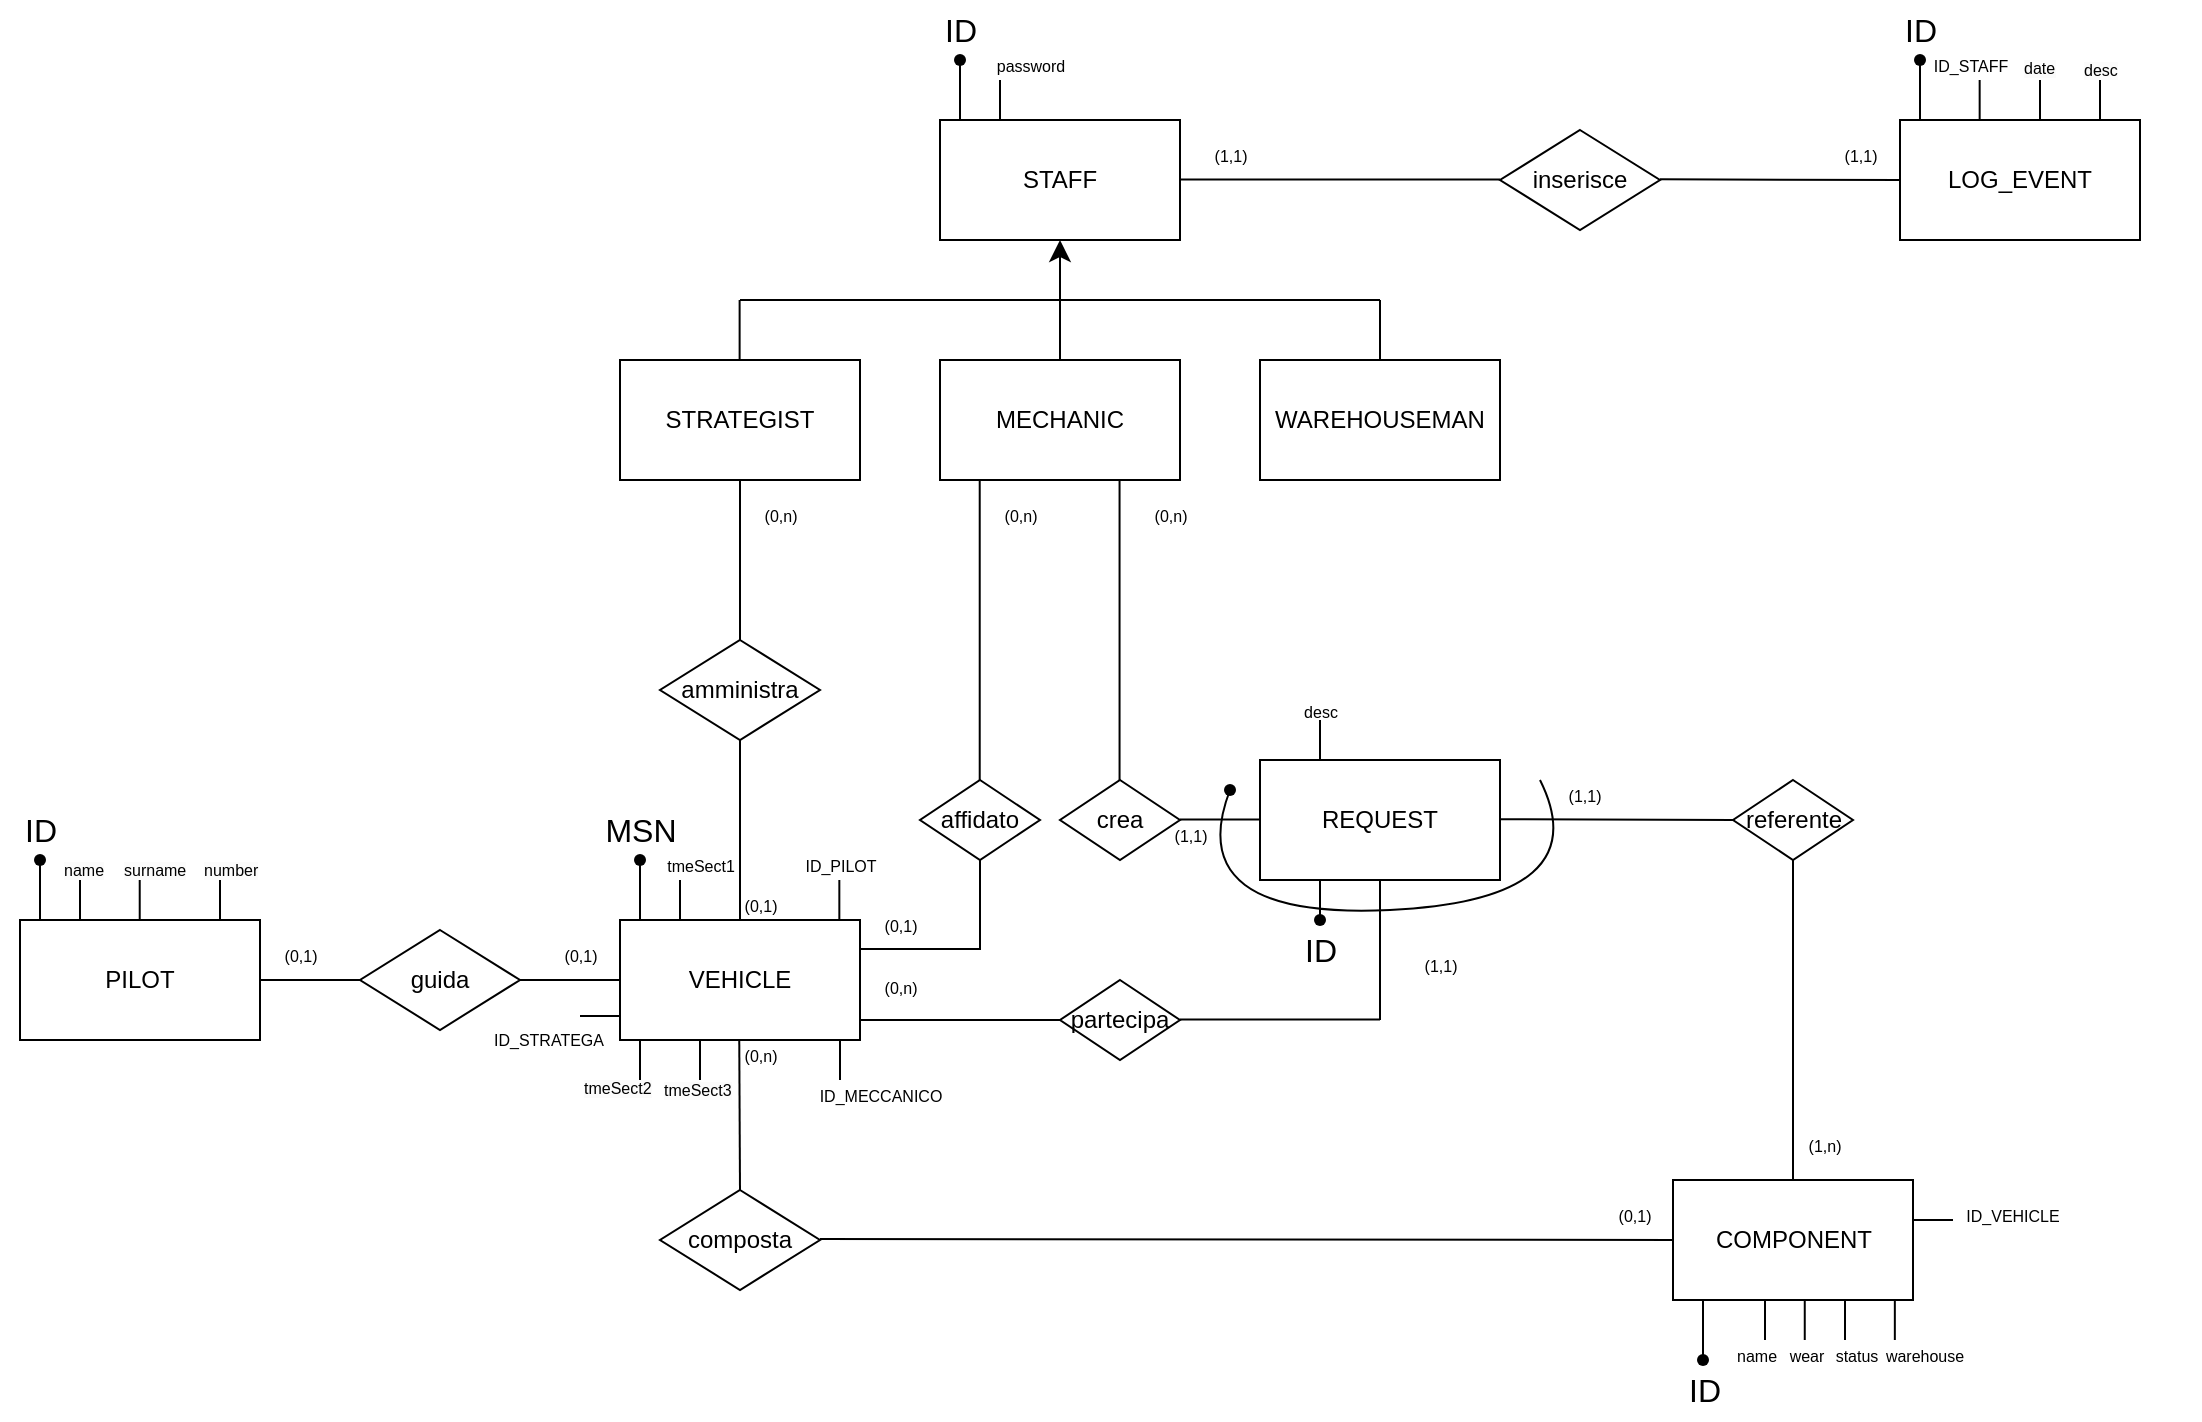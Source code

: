 <mxfile version="26.0.15">
  <diagram name="Pagina-1" id="gBTD6RIqIMAabYyzSSKR">
    <mxGraphModel dx="1975" dy="743" grid="1" gridSize="10" guides="1" tooltips="1" connect="1" arrows="1" fold="1" page="1" pageScale="1" pageWidth="1169" pageHeight="827" math="0" shadow="0">
      <root>
        <mxCell id="0" />
        <mxCell id="1" parent="0" />
        <mxCell id="K6wAr97M9JQ3EuEWJXyr-1" value="STAFF" style="rounded=0;whiteSpace=wrap;html=1;" parent="1" vertex="1">
          <mxGeometry x="500" y="120" width="120" height="60" as="geometry" />
        </mxCell>
        <mxCell id="K6wAr97M9JQ3EuEWJXyr-2" value="STRATEGIST" style="rounded=0;whiteSpace=wrap;html=1;" parent="1" vertex="1">
          <mxGeometry x="340" y="240" width="120" height="60" as="geometry" />
        </mxCell>
        <mxCell id="K6wAr97M9JQ3EuEWJXyr-21" style="edgeStyle=none;curved=1;rounded=0;orthogonalLoop=1;jettySize=auto;html=1;exitX=0.5;exitY=0;exitDx=0;exitDy=0;entryX=0.5;entryY=1;entryDx=0;entryDy=0;fontSize=12;startSize=8;endSize=8;" parent="1" source="K6wAr97M9JQ3EuEWJXyr-3" target="K6wAr97M9JQ3EuEWJXyr-1" edge="1">
          <mxGeometry relative="1" as="geometry" />
        </mxCell>
        <mxCell id="K6wAr97M9JQ3EuEWJXyr-3" value="MECHANIC" style="rounded=0;whiteSpace=wrap;html=1;" parent="1" vertex="1">
          <mxGeometry x="500" y="240" width="120" height="60" as="geometry" />
        </mxCell>
        <mxCell id="K6wAr97M9JQ3EuEWJXyr-4" value="WAREHOUSEMAN" style="rounded=0;whiteSpace=wrap;html=1;" parent="1" vertex="1">
          <mxGeometry x="660" y="240" width="120" height="60" as="geometry" />
        </mxCell>
        <mxCell id="K6wAr97M9JQ3EuEWJXyr-5" value="VEHICLE" style="rounded=0;whiteSpace=wrap;html=1;" parent="1" vertex="1">
          <mxGeometry x="340" y="520" width="120" height="60" as="geometry" />
        </mxCell>
        <mxCell id="K6wAr97M9JQ3EuEWJXyr-6" value="PILOT" style="rounded=0;whiteSpace=wrap;html=1;" parent="1" vertex="1">
          <mxGeometry x="40" y="520" width="120" height="60" as="geometry" />
        </mxCell>
        <mxCell id="K6wAr97M9JQ3EuEWJXyr-7" value="REQUEST" style="rounded=0;whiteSpace=wrap;html=1;" parent="1" vertex="1">
          <mxGeometry x="660" y="440" width="120" height="60" as="geometry" />
        </mxCell>
        <mxCell id="K6wAr97M9JQ3EuEWJXyr-8" value="COMPONENT" style="rounded=0;whiteSpace=wrap;html=1;" parent="1" vertex="1">
          <mxGeometry x="866.5" y="650" width="120" height="60" as="geometry" />
        </mxCell>
        <mxCell id="K6wAr97M9JQ3EuEWJXyr-9" value="LOG_EVENT" style="rounded=0;whiteSpace=wrap;html=1;" parent="1" vertex="1">
          <mxGeometry x="980" y="120" width="120" height="60" as="geometry" />
        </mxCell>
        <mxCell id="K6wAr97M9JQ3EuEWJXyr-12" value="inserisce" style="rhombus;whiteSpace=wrap;html=1;" parent="1" vertex="1">
          <mxGeometry x="780" y="125" width="80" height="50" as="geometry" />
        </mxCell>
        <mxCell id="K6wAr97M9JQ3EuEWJXyr-15" value="affidato" style="rhombus;whiteSpace=wrap;html=1;" parent="1" vertex="1">
          <mxGeometry x="490" y="450" width="60" height="40" as="geometry" />
        </mxCell>
        <mxCell id="K6wAr97M9JQ3EuEWJXyr-16" value="amministra" style="rhombus;whiteSpace=wrap;html=1;" parent="1" vertex="1">
          <mxGeometry x="360" y="380" width="80" height="50" as="geometry" />
        </mxCell>
        <mxCell id="K6wAr97M9JQ3EuEWJXyr-17" value="guida" style="rhombus;whiteSpace=wrap;html=1;" parent="1" vertex="1">
          <mxGeometry x="210" y="525" width="80" height="50" as="geometry" />
        </mxCell>
        <mxCell id="K6wAr97M9JQ3EuEWJXyr-18" value="composta" style="rhombus;whiteSpace=wrap;html=1;" parent="1" vertex="1">
          <mxGeometry x="360" y="655" width="80" height="50" as="geometry" />
        </mxCell>
        <mxCell id="K6wAr97M9JQ3EuEWJXyr-24" value="" style="endArrow=none;html=1;rounded=0;fontSize=12;startSize=8;endSize=8;curved=1;" parent="1" edge="1">
          <mxGeometry width="50" height="50" relative="1" as="geometry">
            <mxPoint x="560" y="210" as="sourcePoint" />
            <mxPoint x="720" y="210" as="targetPoint" />
          </mxGeometry>
        </mxCell>
        <mxCell id="K6wAr97M9JQ3EuEWJXyr-25" value="" style="endArrow=none;html=1;rounded=0;fontSize=12;startSize=8;endSize=8;curved=1;entryX=0.5;entryY=0;entryDx=0;entryDy=0;" parent="1" target="K6wAr97M9JQ3EuEWJXyr-4" edge="1">
          <mxGeometry width="50" height="50" relative="1" as="geometry">
            <mxPoint x="720" y="210" as="sourcePoint" />
            <mxPoint x="730" y="220" as="targetPoint" />
          </mxGeometry>
        </mxCell>
        <mxCell id="K6wAr97M9JQ3EuEWJXyr-26" value="" style="endArrow=none;html=1;rounded=0;fontSize=12;startSize=8;endSize=8;curved=1;" parent="1" edge="1">
          <mxGeometry width="50" height="50" relative="1" as="geometry">
            <mxPoint x="400" y="210" as="sourcePoint" />
            <mxPoint x="564" y="210" as="targetPoint" />
          </mxGeometry>
        </mxCell>
        <mxCell id="K6wAr97M9JQ3EuEWJXyr-27" value="" style="endArrow=none;html=1;rounded=0;fontSize=12;startSize=8;endSize=8;curved=1;entryX=0.5;entryY=0;entryDx=0;entryDy=0;" parent="1" edge="1">
          <mxGeometry width="50" height="50" relative="1" as="geometry">
            <mxPoint x="399.81" y="210" as="sourcePoint" />
            <mxPoint x="399.81" y="240" as="targetPoint" />
          </mxGeometry>
        </mxCell>
        <mxCell id="K6wAr97M9JQ3EuEWJXyr-28" value="" style="endArrow=none;html=1;rounded=0;fontSize=12;startSize=8;endSize=8;curved=1;exitX=0.5;exitY=1;exitDx=0;exitDy=0;entryX=0.5;entryY=0;entryDx=0;entryDy=0;" parent="1" source="K6wAr97M9JQ3EuEWJXyr-2" target="K6wAr97M9JQ3EuEWJXyr-16" edge="1">
          <mxGeometry width="50" height="50" relative="1" as="geometry">
            <mxPoint x="420" y="340" as="sourcePoint" />
            <mxPoint x="584" y="340" as="targetPoint" />
          </mxGeometry>
        </mxCell>
        <mxCell id="K6wAr97M9JQ3EuEWJXyr-29" value="" style="endArrow=none;html=1;rounded=0;fontSize=12;startSize=8;endSize=8;curved=1;exitX=0.5;exitY=1;exitDx=0;exitDy=0;entryX=0.5;entryY=0;entryDx=0;entryDy=0;" parent="1" source="K6wAr97M9JQ3EuEWJXyr-16" target="K6wAr97M9JQ3EuEWJXyr-5" edge="1">
          <mxGeometry width="50" height="50" relative="1" as="geometry">
            <mxPoint x="420" y="230" as="sourcePoint" />
            <mxPoint x="584" y="230" as="targetPoint" />
          </mxGeometry>
        </mxCell>
        <mxCell id="K6wAr97M9JQ3EuEWJXyr-36" value="" style="endArrow=none;html=1;rounded=0;fontSize=12;startSize=8;endSize=8;curved=1;" parent="1" edge="1">
          <mxGeometry width="50" height="50" relative="1" as="geometry">
            <mxPoint x="520" y="490" as="sourcePoint" />
            <mxPoint x="520" y="535" as="targetPoint" />
          </mxGeometry>
        </mxCell>
        <mxCell id="K6wAr97M9JQ3EuEWJXyr-37" value="" style="endArrow=none;html=1;rounded=0;fontSize=12;startSize=8;endSize=8;curved=1;" parent="1" edge="1">
          <mxGeometry width="50" height="50" relative="1" as="geometry">
            <mxPoint x="520" y="534.52" as="sourcePoint" />
            <mxPoint x="460" y="534.52" as="targetPoint" />
          </mxGeometry>
        </mxCell>
        <mxCell id="K6wAr97M9JQ3EuEWJXyr-38" value="" style="endArrow=none;html=1;rounded=0;fontSize=12;startSize=8;endSize=8;curved=1;exitX=0;exitY=1;exitDx=0;exitDy=0;" parent="1" edge="1">
          <mxGeometry width="50" height="50" relative="1" as="geometry">
            <mxPoint x="519.86" y="300" as="sourcePoint" />
            <mxPoint x="519.86" y="450" as="targetPoint" />
          </mxGeometry>
        </mxCell>
        <mxCell id="K6wAr97M9JQ3EuEWJXyr-39" value="" style="endArrow=none;html=1;rounded=0;fontSize=12;startSize=8;endSize=8;curved=1;exitX=0;exitY=1;exitDx=0;exitDy=0;" parent="1" edge="1">
          <mxGeometry width="50" height="50" relative="1" as="geometry">
            <mxPoint x="589.78" y="300" as="sourcePoint" />
            <mxPoint x="589.78" y="450" as="targetPoint" />
          </mxGeometry>
        </mxCell>
        <mxCell id="K6wAr97M9JQ3EuEWJXyr-40" value="" style="endArrow=none;html=1;rounded=0;fontSize=12;startSize=8;endSize=8;curved=1;" parent="1" edge="1">
          <mxGeometry width="50" height="50" relative="1" as="geometry">
            <mxPoint x="660" y="469.78" as="sourcePoint" />
            <mxPoint x="620" y="469.78" as="targetPoint" />
          </mxGeometry>
        </mxCell>
        <mxCell id="K6wAr97M9JQ3EuEWJXyr-41" value="" style="endArrow=none;html=1;rounded=0;fontSize=12;startSize=8;endSize=8;curved=1;entryX=1;entryY=0.5;entryDx=0;entryDy=0;exitX=0;exitY=0.5;exitDx=0;exitDy=0;" parent="1" edge="1" source="K6wAr97M9JQ3EuEWJXyr-8">
          <mxGeometry width="50" height="50" relative="1" as="geometry">
            <mxPoint x="920" y="679.5" as="sourcePoint" />
            <mxPoint x="440" y="679.5" as="targetPoint" />
          </mxGeometry>
        </mxCell>
        <mxCell id="K6wAr97M9JQ3EuEWJXyr-42" value="" style="endArrow=none;html=1;rounded=0;fontSize=12;startSize=8;endSize=8;curved=1;exitX=0.5;exitY=1;exitDx=0;exitDy=0;entryX=0.5;entryY=0;entryDx=0;entryDy=0;" parent="1" target="K6wAr97M9JQ3EuEWJXyr-18" edge="1">
          <mxGeometry width="50" height="50" relative="1" as="geometry">
            <mxPoint x="399.63" y="580" as="sourcePoint" />
            <mxPoint x="400" y="630" as="targetPoint" />
          </mxGeometry>
        </mxCell>
        <mxCell id="K6wAr97M9JQ3EuEWJXyr-48" value="" style="endArrow=none;html=1;rounded=0;fontSize=12;startSize=8;endSize=8;curved=1;" parent="1" edge="1">
          <mxGeometry width="50" height="50" relative="1" as="geometry">
            <mxPoint x="620" y="149.76" as="sourcePoint" />
            <mxPoint x="780" y="149.76" as="targetPoint" />
          </mxGeometry>
        </mxCell>
        <mxCell id="K6wAr97M9JQ3EuEWJXyr-49" value="" style="endArrow=none;html=1;rounded=0;fontSize=12;startSize=8;endSize=8;curved=1;" parent="1" edge="1">
          <mxGeometry width="50" height="50" relative="1" as="geometry">
            <mxPoint x="860" y="149.66" as="sourcePoint" />
            <mxPoint x="980" y="150" as="targetPoint" />
          </mxGeometry>
        </mxCell>
        <mxCell id="K6wAr97M9JQ3EuEWJXyr-50" value="" style="endArrow=none;html=1;rounded=0;fontSize=12;startSize=8;endSize=8;curved=1;exitX=0;exitY=0.5;exitDx=0;exitDy=0;entryX=1;entryY=0.5;entryDx=0;entryDy=0;" parent="1" source="K6wAr97M9JQ3EuEWJXyr-17" target="K6wAr97M9JQ3EuEWJXyr-6" edge="1">
          <mxGeometry width="50" height="50" relative="1" as="geometry">
            <mxPoint x="210" y="574.65" as="sourcePoint" />
            <mxPoint x="150" y="574.65" as="targetPoint" />
          </mxGeometry>
        </mxCell>
        <mxCell id="K6wAr97M9JQ3EuEWJXyr-51" value="" style="endArrow=none;html=1;rounded=0;fontSize=12;startSize=8;endSize=8;curved=1;exitX=0;exitY=0.5;exitDx=0;exitDy=0;entryX=1;entryY=0.5;entryDx=0;entryDy=0;" parent="1" source="K6wAr97M9JQ3EuEWJXyr-5" target="K6wAr97M9JQ3EuEWJXyr-17" edge="1">
          <mxGeometry width="50" height="50" relative="1" as="geometry">
            <mxPoint x="340" y="570" as="sourcePoint" />
            <mxPoint x="290" y="570" as="targetPoint" />
          </mxGeometry>
        </mxCell>
        <mxCell id="K6wAr97M9JQ3EuEWJXyr-53" value="crea" style="rhombus;whiteSpace=wrap;html=1;" parent="1" vertex="1">
          <mxGeometry x="560" y="450" width="60" height="40" as="geometry" />
        </mxCell>
        <mxCell id="K6wAr97M9JQ3EuEWJXyr-54" value="&lt;font style=&quot;font-size: 8px;&quot;&gt;(1,1)&lt;/font&gt;" style="text;html=1;align=center;verticalAlign=middle;resizable=0;points=[];autosize=1;strokeColor=none;fillColor=none;fontSize=16;" parent="1" vertex="1">
          <mxGeometry x="625" y="120" width="40" height="30" as="geometry" />
        </mxCell>
        <mxCell id="K6wAr97M9JQ3EuEWJXyr-55" value="&lt;font style=&quot;font-size: 8px;&quot;&gt;(1,1)&lt;/font&gt;" style="text;html=1;align=center;verticalAlign=middle;resizable=0;points=[];autosize=1;strokeColor=none;fillColor=none;fontSize=16;" parent="1" vertex="1">
          <mxGeometry x="940" y="120" width="40" height="30" as="geometry" />
        </mxCell>
        <mxCell id="K6wAr97M9JQ3EuEWJXyr-57" value="&lt;font style=&quot;font-size: 8px;&quot;&gt;(0,n)&lt;/font&gt;" style="text;html=1;align=center;verticalAlign=middle;resizable=0;points=[];autosize=1;strokeColor=none;fillColor=none;fontSize=16;" parent="1" vertex="1">
          <mxGeometry x="400" y="300" width="40" height="30" as="geometry" />
        </mxCell>
        <mxCell id="K6wAr97M9JQ3EuEWJXyr-59" value="&lt;font style=&quot;font-size: 8px;&quot;&gt;(1,n)&lt;/font&gt;" style="text;html=1;align=center;verticalAlign=middle;resizable=0;points=[];autosize=1;strokeColor=none;fillColor=none;fontSize=16;" parent="1" vertex="1">
          <mxGeometry x="921.5" y="615" width="40" height="30" as="geometry" />
        </mxCell>
        <mxCell id="K6wAr97M9JQ3EuEWJXyr-60" value="&lt;font style=&quot;font-size: 8px;&quot;&gt;(0,n)&lt;/font&gt;" style="text;html=1;align=center;verticalAlign=middle;resizable=0;points=[];autosize=1;strokeColor=none;fillColor=none;fontSize=16;" parent="1" vertex="1">
          <mxGeometry x="520" y="300" width="40" height="30" as="geometry" />
        </mxCell>
        <mxCell id="K6wAr97M9JQ3EuEWJXyr-61" value="&lt;span style=&quot;font-size: 8px;&quot;&gt;(0,n)&lt;/span&gt;" style="text;html=1;align=center;verticalAlign=middle;resizable=0;points=[];autosize=1;strokeColor=none;fillColor=none;fontSize=16;" parent="1" vertex="1">
          <mxGeometry x="595" y="300" width="40" height="30" as="geometry" />
        </mxCell>
        <mxCell id="K6wAr97M9JQ3EuEWJXyr-62" value="&lt;font style=&quot;font-size: 8px;&quot;&gt;(0,n)&lt;/font&gt;" style="text;html=1;align=center;verticalAlign=middle;resizable=0;points=[];autosize=1;strokeColor=none;fillColor=none;fontSize=16;" parent="1" vertex="1">
          <mxGeometry x="390" y="570" width="40" height="30" as="geometry" />
        </mxCell>
        <mxCell id="K6wAr97M9JQ3EuEWJXyr-63" value="&lt;font style=&quot;font-size: 8px;&quot;&gt;(1,1)&lt;/font&gt;" style="text;html=1;align=center;verticalAlign=middle;resizable=0;points=[];autosize=1;strokeColor=none;fillColor=none;fontSize=16;" parent="1" vertex="1">
          <mxGeometry x="605" y="460" width="40" height="30" as="geometry" />
        </mxCell>
        <mxCell id="K6wAr97M9JQ3EuEWJXyr-66" value="&lt;font style=&quot;font-size: 8px;&quot;&gt;(0,1)&lt;/font&gt;" style="text;html=1;align=center;verticalAlign=middle;resizable=0;points=[];autosize=1;strokeColor=none;fillColor=none;fontSize=16;" parent="1" vertex="1">
          <mxGeometry x="160" y="520" width="40" height="30" as="geometry" />
        </mxCell>
        <mxCell id="K6wAr97M9JQ3EuEWJXyr-68" value="&lt;font style=&quot;font-size: 8px;&quot;&gt;(0,1)&lt;/font&gt;" style="text;html=1;align=center;verticalAlign=middle;resizable=0;points=[];autosize=1;strokeColor=none;fillColor=none;fontSize=16;" parent="1" vertex="1">
          <mxGeometry x="300" y="520" width="40" height="30" as="geometry" />
        </mxCell>
        <mxCell id="K6wAr97M9JQ3EuEWJXyr-69" value="&lt;font style=&quot;font-size: 8px;&quot;&gt;(0,1)&lt;/font&gt;" style="text;html=1;align=center;verticalAlign=middle;resizable=0;points=[];autosize=1;strokeColor=none;fillColor=none;fontSize=16;" parent="1" vertex="1">
          <mxGeometry x="460" y="505" width="40" height="30" as="geometry" />
        </mxCell>
        <mxCell id="K6wAr97M9JQ3EuEWJXyr-70" value="&lt;font style=&quot;font-size: 8px;&quot;&gt;(0,1)&lt;/font&gt;" style="text;html=1;align=center;verticalAlign=middle;resizable=0;points=[];autosize=1;strokeColor=none;fillColor=none;fontSize=16;" parent="1" vertex="1">
          <mxGeometry x="390" y="495" width="40" height="30" as="geometry" />
        </mxCell>
        <mxCell id="K6wAr97M9JQ3EuEWJXyr-71" value="&lt;font style=&quot;font-size: 8px;&quot;&gt;(0,1)&lt;/font&gt;" style="text;html=1;align=center;verticalAlign=middle;resizable=0;points=[];autosize=1;strokeColor=none;fillColor=none;fontSize=16;" parent="1" vertex="1">
          <mxGeometry x="826.5" y="650" width="40" height="30" as="geometry" />
        </mxCell>
        <mxCell id="K6wAr97M9JQ3EuEWJXyr-73" value="" style="endArrow=none;html=1;rounded=0;fontSize=12;startSize=8;endSize=8;curved=1;entryX=0.5;entryY=0;entryDx=0;entryDy=0;" parent="1" source="K6wAr97M9JQ3EuEWJXyr-72" edge="1">
          <mxGeometry width="50" height="50" relative="1" as="geometry">
            <mxPoint x="990" y="90" as="sourcePoint" />
            <mxPoint x="990" y="120" as="targetPoint" />
          </mxGeometry>
        </mxCell>
        <mxCell id="K6wAr97M9JQ3EuEWJXyr-74" value="" style="endArrow=none;html=1;rounded=0;fontSize=12;startSize=8;endSize=8;curved=1;entryDx=0;entryDy=0;" parent="1" target="K6wAr97M9JQ3EuEWJXyr-72" edge="1">
          <mxGeometry width="50" height="50" relative="1" as="geometry">
            <mxPoint x="990" y="90" as="sourcePoint" />
            <mxPoint x="990" y="120" as="targetPoint" />
          </mxGeometry>
        </mxCell>
        <mxCell id="K6wAr97M9JQ3EuEWJXyr-72" value="" style="shape=waypoint;sketch=0;fillStyle=solid;size=6;pointerEvents=1;points=[];fillColor=none;resizable=0;rotatable=0;perimeter=centerPerimeter;snapToPoint=1;" parent="1" vertex="1">
          <mxGeometry x="980" y="80" width="20" height="20" as="geometry" />
        </mxCell>
        <mxCell id="K6wAr97M9JQ3EuEWJXyr-75" value="" style="endArrow=none;html=1;rounded=0;fontSize=12;startSize=8;endSize=8;curved=1;entryX=0.5;entryY=0;entryDx=0;entryDy=0;" parent="1" source="K6wAr97M9JQ3EuEWJXyr-77" edge="1">
          <mxGeometry width="50" height="50" relative="1" as="geometry">
            <mxPoint x="510" y="90" as="sourcePoint" />
            <mxPoint x="510" y="120" as="targetPoint" />
          </mxGeometry>
        </mxCell>
        <mxCell id="K6wAr97M9JQ3EuEWJXyr-76" value="" style="endArrow=none;html=1;rounded=0;fontSize=12;startSize=8;endSize=8;curved=1;entryDx=0;entryDy=0;" parent="1" target="K6wAr97M9JQ3EuEWJXyr-77" edge="1">
          <mxGeometry width="50" height="50" relative="1" as="geometry">
            <mxPoint x="510" y="90" as="sourcePoint" />
            <mxPoint x="510" y="120" as="targetPoint" />
          </mxGeometry>
        </mxCell>
        <mxCell id="K6wAr97M9JQ3EuEWJXyr-77" value="" style="shape=waypoint;sketch=0;fillStyle=solid;size=6;pointerEvents=1;points=[];fillColor=none;resizable=0;rotatable=0;perimeter=centerPerimeter;snapToPoint=1;" parent="1" vertex="1">
          <mxGeometry x="500" y="80" width="20" height="20" as="geometry" />
        </mxCell>
        <mxCell id="K6wAr97M9JQ3EuEWJXyr-78" value="" style="endArrow=none;html=1;rounded=0;fontSize=12;startSize=8;endSize=8;curved=1;entryX=0.5;entryY=0;entryDx=0;entryDy=0;" parent="1" source="K6wAr97M9JQ3EuEWJXyr-80" edge="1">
          <mxGeometry width="50" height="50" relative="1" as="geometry">
            <mxPoint x="50" y="490" as="sourcePoint" />
            <mxPoint x="50" y="520" as="targetPoint" />
          </mxGeometry>
        </mxCell>
        <mxCell id="K6wAr97M9JQ3EuEWJXyr-79" value="" style="endArrow=none;html=1;rounded=0;fontSize=12;startSize=8;endSize=8;curved=1;entryDx=0;entryDy=0;" parent="1" target="K6wAr97M9JQ3EuEWJXyr-80" edge="1">
          <mxGeometry width="50" height="50" relative="1" as="geometry">
            <mxPoint x="50" y="490" as="sourcePoint" />
            <mxPoint x="50" y="520" as="targetPoint" />
          </mxGeometry>
        </mxCell>
        <mxCell id="K6wAr97M9JQ3EuEWJXyr-80" value="" style="shape=waypoint;sketch=0;fillStyle=solid;size=6;pointerEvents=1;points=[];fillColor=none;resizable=0;rotatable=0;perimeter=centerPerimeter;snapToPoint=1;" parent="1" vertex="1">
          <mxGeometry x="40" y="480" width="20" height="20" as="geometry" />
        </mxCell>
        <mxCell id="K6wAr97M9JQ3EuEWJXyr-81" value="" style="endArrow=none;html=1;rounded=0;fontSize=12;startSize=8;endSize=8;curved=1;entryX=0.5;entryY=0;entryDx=0;entryDy=0;" parent="1" source="K6wAr97M9JQ3EuEWJXyr-83" edge="1">
          <mxGeometry width="50" height="50" relative="1" as="geometry">
            <mxPoint x="350" y="490" as="sourcePoint" />
            <mxPoint x="350" y="520" as="targetPoint" />
          </mxGeometry>
        </mxCell>
        <mxCell id="K6wAr97M9JQ3EuEWJXyr-82" value="" style="endArrow=none;html=1;rounded=0;fontSize=12;startSize=8;endSize=8;curved=1;entryDx=0;entryDy=0;" parent="1" target="K6wAr97M9JQ3EuEWJXyr-83" edge="1">
          <mxGeometry width="50" height="50" relative="1" as="geometry">
            <mxPoint x="350" y="490" as="sourcePoint" />
            <mxPoint x="350" y="520" as="targetPoint" />
          </mxGeometry>
        </mxCell>
        <mxCell id="K6wAr97M9JQ3EuEWJXyr-83" value="" style="shape=waypoint;sketch=0;fillStyle=solid;size=6;pointerEvents=1;points=[];fillColor=none;resizable=0;rotatable=0;perimeter=centerPerimeter;snapToPoint=1;" parent="1" vertex="1">
          <mxGeometry x="340" y="480" width="20" height="20" as="geometry" />
        </mxCell>
        <mxCell id="K6wAr97M9JQ3EuEWJXyr-84" value="" style="endArrow=none;html=1;rounded=0;fontSize=12;startSize=8;endSize=8;curved=1;" parent="1" edge="1">
          <mxGeometry width="50" height="50" relative="1" as="geometry">
            <mxPoint x="690" y="500" as="sourcePoint" />
            <mxPoint x="690" y="520" as="targetPoint" />
          </mxGeometry>
        </mxCell>
        <mxCell id="K6wAr97M9JQ3EuEWJXyr-86" value="" style="shape=waypoint;sketch=0;fillStyle=solid;size=6;pointerEvents=1;points=[];fillColor=none;resizable=0;rotatable=0;perimeter=centerPerimeter;snapToPoint=1;" parent="1" vertex="1">
          <mxGeometry x="680" y="510" width="20" height="20" as="geometry" />
        </mxCell>
        <mxCell id="K6wAr97M9JQ3EuEWJXyr-87" value="" style="shape=waypoint;sketch=0;fillStyle=solid;size=6;pointerEvents=1;points=[];fillColor=none;resizable=0;rotatable=0;perimeter=centerPerimeter;snapToPoint=1;" parent="1" vertex="1">
          <mxGeometry x="871.5" y="730" width="20" height="20" as="geometry" />
        </mxCell>
        <mxCell id="K6wAr97M9JQ3EuEWJXyr-91" value="ID" style="text;html=1;align=center;verticalAlign=middle;resizable=0;points=[];autosize=1;strokeColor=none;fillColor=none;fontSize=16;" parent="1" vertex="1">
          <mxGeometry x="490" y="60" width="40" height="30" as="geometry" />
        </mxCell>
        <mxCell id="K6wAr97M9JQ3EuEWJXyr-92" value="ID" style="text;html=1;align=center;verticalAlign=middle;resizable=0;points=[];autosize=1;strokeColor=none;fillColor=none;fontSize=16;" parent="1" vertex="1">
          <mxGeometry x="970" y="60" width="40" height="30" as="geometry" />
        </mxCell>
        <mxCell id="K6wAr97M9JQ3EuEWJXyr-93" value="ID" style="text;html=1;align=center;verticalAlign=middle;resizable=0;points=[];autosize=1;strokeColor=none;fillColor=none;fontSize=16;" parent="1" vertex="1">
          <mxGeometry x="861.5" y="740" width="40" height="30" as="geometry" />
        </mxCell>
        <mxCell id="K6wAr97M9JQ3EuEWJXyr-94" value="MSN" style="text;html=1;align=center;verticalAlign=middle;resizable=0;points=[];autosize=1;strokeColor=none;fillColor=none;fontSize=16;" parent="1" vertex="1">
          <mxGeometry x="320" y="460" width="60" height="30" as="geometry" />
        </mxCell>
        <mxCell id="K6wAr97M9JQ3EuEWJXyr-95" value="ID" style="text;html=1;align=center;verticalAlign=middle;resizable=0;points=[];autosize=1;strokeColor=none;fillColor=none;fontSize=16;" parent="1" vertex="1">
          <mxGeometry x="30" y="460" width="40" height="30" as="geometry" />
        </mxCell>
        <mxCell id="K6wAr97M9JQ3EuEWJXyr-96" value="ID" style="text;html=1;align=center;verticalAlign=middle;resizable=0;points=[];autosize=1;strokeColor=none;fillColor=none;fontSize=16;" parent="1" vertex="1">
          <mxGeometry x="670" y="520" width="40" height="30" as="geometry" />
        </mxCell>
        <mxCell id="K6wAr97M9JQ3EuEWJXyr-99" value="" style="endArrow=none;html=1;rounded=0;fontSize=12;startSize=8;endSize=8;curved=1;exitX=0.25;exitY=0;exitDx=0;exitDy=0;" parent="1" source="K6wAr97M9JQ3EuEWJXyr-1" edge="1">
          <mxGeometry width="50" height="50" relative="1" as="geometry">
            <mxPoint x="560" y="100" as="sourcePoint" />
            <mxPoint x="530" y="100" as="targetPoint" />
          </mxGeometry>
        </mxCell>
        <mxCell id="K6wAr97M9JQ3EuEWJXyr-100" value="&lt;span style=&quot;font-size: 8px;&quot;&gt;password&lt;/span&gt;" style="text;html=1;align=center;verticalAlign=middle;resizable=0;points=[];autosize=1;strokeColor=none;fillColor=none;fontSize=16;" parent="1" vertex="1">
          <mxGeometry x="515" y="75" width="60" height="30" as="geometry" />
        </mxCell>
        <mxCell id="K6wAr97M9JQ3EuEWJXyr-101" value="" style="endArrow=none;html=1;rounded=0;fontSize=12;startSize=8;endSize=8;curved=1;exitX=0.25;exitY=0;exitDx=0;exitDy=0;" parent="1" edge="1">
          <mxGeometry width="50" height="50" relative="1" as="geometry">
            <mxPoint x="370" y="520" as="sourcePoint" />
            <mxPoint x="370" y="500" as="targetPoint" />
          </mxGeometry>
        </mxCell>
        <mxCell id="K6wAr97M9JQ3EuEWJXyr-102" value="&lt;span style=&quot;font-size: 8px;&quot;&gt;tmeSect1&lt;/span&gt;" style="text;html=1;align=center;verticalAlign=middle;resizable=0;points=[];autosize=1;strokeColor=none;fillColor=none;fontSize=16;" parent="1" vertex="1">
          <mxGeometry x="350" y="475" width="60" height="30" as="geometry" />
        </mxCell>
        <mxCell id="K6wAr97M9JQ3EuEWJXyr-103" value="" style="endArrow=none;html=1;rounded=0;fontSize=12;startSize=8;endSize=8;curved=1;exitX=0.25;exitY=0;exitDx=0;exitDy=0;" parent="1" edge="1">
          <mxGeometry width="50" height="50" relative="1" as="geometry">
            <mxPoint x="350" y="600" as="sourcePoint" />
            <mxPoint x="350" y="580" as="targetPoint" />
          </mxGeometry>
        </mxCell>
        <mxCell id="K6wAr97M9JQ3EuEWJXyr-104" value="" style="endArrow=none;html=1;rounded=0;fontSize=12;startSize=8;endSize=8;curved=1;exitX=0.25;exitY=0;exitDx=0;exitDy=0;" parent="1" edge="1">
          <mxGeometry width="50" height="50" relative="1" as="geometry">
            <mxPoint x="380" y="600" as="sourcePoint" />
            <mxPoint x="380" y="580" as="targetPoint" />
          </mxGeometry>
        </mxCell>
        <mxCell id="K6wAr97M9JQ3EuEWJXyr-105" value="" style="endArrow=none;html=1;rounded=0;fontSize=12;startSize=8;endSize=8;curved=1;exitX=0.25;exitY=0;exitDx=0;exitDy=0;" parent="1" edge="1">
          <mxGeometry width="50" height="50" relative="1" as="geometry">
            <mxPoint x="450" y="600" as="sourcePoint" />
            <mxPoint x="450" y="580" as="targetPoint" />
          </mxGeometry>
        </mxCell>
        <mxCell id="K6wAr97M9JQ3EuEWJXyr-106" value="&lt;br&gt;&lt;span style=&quot;color: rgb(0, 0, 0); font-family: Helvetica; font-size: 8px; font-style: normal; font-variant-ligatures: normal; font-variant-caps: normal; font-weight: 400; letter-spacing: normal; orphans: 2; text-align: center; text-indent: 0px; text-transform: none; widows: 2; word-spacing: 0px; -webkit-text-stroke-width: 0px; white-space: nowrap; background-color: rgb(251, 251, 251); text-decoration-thickness: initial; text-decoration-style: initial; text-decoration-color: initial; float: none; display: inline !important;&quot;&gt;tmeSect2&lt;/span&gt;&lt;div&gt;&lt;br/&gt;&lt;/div&gt;" style="text;whiteSpace=wrap;html=1;" parent="1" vertex="1">
          <mxGeometry x="320" y="575" width="70" height="40" as="geometry" />
        </mxCell>
        <mxCell id="K6wAr97M9JQ3EuEWJXyr-107" value="&lt;span style=&quot;color: rgb(0, 0, 0); font-family: Helvetica; font-size: 8px; font-style: normal; font-variant-ligatures: normal; font-variant-caps: normal; font-weight: 400; letter-spacing: normal; orphans: 2; text-align: center; text-indent: 0px; text-transform: none; widows: 2; word-spacing: 0px; -webkit-text-stroke-width: 0px; white-space: nowrap; background-color: rgb(251, 251, 251); text-decoration-thickness: initial; text-decoration-style: initial; text-decoration-color: initial; float: none; display: inline !important;&quot;&gt;tmeSect3&lt;/span&gt;" style="text;whiteSpace=wrap;html=1;" parent="1" vertex="1">
          <mxGeometry x="360" y="590" width="70" height="40" as="geometry" />
        </mxCell>
        <mxCell id="K6wAr97M9JQ3EuEWJXyr-108" value="&lt;font style=&quot;font-size: 8px;&quot;&gt;ID_MECCANICO&lt;/font&gt;" style="text;html=1;align=center;verticalAlign=middle;resizable=0;points=[];autosize=1;strokeColor=none;fillColor=none;fontSize=16;" parent="1" vertex="1">
          <mxGeometry x="430" y="590" width="80" height="30" as="geometry" />
        </mxCell>
        <mxCell id="K6wAr97M9JQ3EuEWJXyr-109" value="" style="endArrow=none;html=1;rounded=0;fontSize=12;startSize=8;endSize=8;curved=1;exitX=0.25;exitY=0;exitDx=0;exitDy=0;" parent="1" edge="1">
          <mxGeometry width="50" height="50" relative="1" as="geometry">
            <mxPoint x="70" y="520" as="sourcePoint" />
            <mxPoint x="70" y="500" as="targetPoint" />
          </mxGeometry>
        </mxCell>
        <mxCell id="K6wAr97M9JQ3EuEWJXyr-110" value="" style="endArrow=none;html=1;rounded=0;fontSize=12;startSize=8;endSize=8;curved=1;exitX=0.25;exitY=0;exitDx=0;exitDy=0;" parent="1" edge="1">
          <mxGeometry width="50" height="50" relative="1" as="geometry">
            <mxPoint x="99.86" y="520" as="sourcePoint" />
            <mxPoint x="99.86" y="500" as="targetPoint" />
          </mxGeometry>
        </mxCell>
        <mxCell id="K6wAr97M9JQ3EuEWJXyr-111" value="" style="endArrow=none;html=1;rounded=0;fontSize=12;startSize=8;endSize=8;curved=1;exitX=0.25;exitY=0;exitDx=0;exitDy=0;" parent="1" edge="1">
          <mxGeometry width="50" height="50" relative="1" as="geometry">
            <mxPoint x="140" y="520" as="sourcePoint" />
            <mxPoint x="140" y="500" as="targetPoint" />
          </mxGeometry>
        </mxCell>
        <mxCell id="K6wAr97M9JQ3EuEWJXyr-113" value="&lt;span style=&quot;color: rgb(0, 0, 0); font-family: Helvetica; font-size: 8px; font-style: normal; font-variant-ligatures: normal; font-variant-caps: normal; font-weight: 400; letter-spacing: normal; orphans: 2; text-align: center; text-indent: 0px; text-transform: none; widows: 2; word-spacing: 0px; -webkit-text-stroke-width: 0px; white-space: nowrap; background-color: rgb(251, 251, 251); text-decoration-thickness: initial; text-decoration-style: initial; text-decoration-color: initial; float: none; display: inline !important;&quot;&gt;surname&lt;/span&gt;" style="text;whiteSpace=wrap;html=1;" parent="1" vertex="1">
          <mxGeometry x="90" y="480" width="50" height="40" as="geometry" />
        </mxCell>
        <mxCell id="K6wAr97M9JQ3EuEWJXyr-115" value="&lt;span style=&quot;color: rgb(0, 0, 0); font-family: Helvetica; font-size: 8px; font-style: normal; font-variant-ligatures: normal; font-variant-caps: normal; font-weight: 400; letter-spacing: normal; orphans: 2; text-align: center; text-indent: 0px; text-transform: none; widows: 2; word-spacing: 0px; -webkit-text-stroke-width: 0px; white-space: nowrap; background-color: rgb(251, 251, 251); text-decoration-thickness: initial; text-decoration-style: initial; text-decoration-color: initial; float: none; display: inline !important;&quot;&gt;number&lt;/span&gt;" style="text;whiteSpace=wrap;html=1;" parent="1" vertex="1">
          <mxGeometry x="130" y="480" width="60" height="40" as="geometry" />
        </mxCell>
        <mxCell id="K6wAr97M9JQ3EuEWJXyr-116" value="&lt;span style=&quot;color: rgb(0, 0, 0); font-family: Helvetica; font-size: 8px; font-style: normal; font-variant-ligatures: normal; font-variant-caps: normal; font-weight: 400; letter-spacing: normal; orphans: 2; text-align: center; text-indent: 0px; text-transform: none; widows: 2; word-spacing: 0px; -webkit-text-stroke-width: 0px; white-space: nowrap; background-color: rgb(251, 251, 251); text-decoration-thickness: initial; text-decoration-style: initial; text-decoration-color: initial; float: none; display: inline !important;&quot;&gt;name&lt;/span&gt;" style="text;whiteSpace=wrap;html=1;" parent="1" vertex="1">
          <mxGeometry x="60" y="480" width="50" height="40" as="geometry" />
        </mxCell>
        <mxCell id="K6wAr97M9JQ3EuEWJXyr-117" value="" style="endArrow=none;html=1;rounded=0;fontSize=12;startSize=8;endSize=8;curved=1;" parent="1" edge="1">
          <mxGeometry width="50" height="50" relative="1" as="geometry">
            <mxPoint x="690" y="420" as="sourcePoint" />
            <mxPoint x="690" y="440" as="targetPoint" />
          </mxGeometry>
        </mxCell>
        <mxCell id="K6wAr97M9JQ3EuEWJXyr-118" value="&lt;span style=&quot;font-size: 8px;&quot;&gt;desc&lt;/span&gt;" style="text;html=1;align=center;verticalAlign=middle;resizable=0;points=[];autosize=1;strokeColor=none;fillColor=none;fontSize=16;" parent="1" vertex="1">
          <mxGeometry x="670" y="398" width="40" height="30" as="geometry" />
        </mxCell>
        <mxCell id="K6wAr97M9JQ3EuEWJXyr-127" value="" style="endArrow=none;html=1;rounded=0;fontSize=12;startSize=8;endSize=8;curved=1;" parent="1" edge="1">
          <mxGeometry width="50" height="50" relative="1" as="geometry">
            <mxPoint x="912.5" y="710" as="sourcePoint" />
            <mxPoint x="912.5" y="730" as="targetPoint" />
          </mxGeometry>
        </mxCell>
        <mxCell id="K6wAr97M9JQ3EuEWJXyr-128" value="" style="endArrow=none;html=1;rounded=0;fontSize=12;startSize=8;endSize=8;curved=1;" parent="1" edge="1">
          <mxGeometry width="50" height="50" relative="1" as="geometry">
            <mxPoint x="932.38" y="710" as="sourcePoint" />
            <mxPoint x="932.38" y="730" as="targetPoint" />
          </mxGeometry>
        </mxCell>
        <mxCell id="K6wAr97M9JQ3EuEWJXyr-129" value="" style="endArrow=none;html=1;rounded=0;fontSize=12;startSize=8;endSize=8;curved=1;" parent="1" edge="1">
          <mxGeometry width="50" height="50" relative="1" as="geometry">
            <mxPoint x="952.5" y="710" as="sourcePoint" />
            <mxPoint x="952.5" y="730" as="targetPoint" />
          </mxGeometry>
        </mxCell>
        <mxCell id="K6wAr97M9JQ3EuEWJXyr-130" value="" style="endArrow=none;html=1;rounded=0;fontSize=12;startSize=8;endSize=8;curved=1;" parent="1" edge="1">
          <mxGeometry width="50" height="50" relative="1" as="geometry">
            <mxPoint x="977.42" y="710" as="sourcePoint" />
            <mxPoint x="977.42" y="730" as="targetPoint" />
          </mxGeometry>
        </mxCell>
        <mxCell id="K6wAr97M9JQ3EuEWJXyr-132" value="" style="endArrow=none;html=1;rounded=0;fontSize=12;startSize=8;endSize=8;curved=1;exitX=1;exitY=0.25;exitDx=0;exitDy=0;" parent="1" edge="1">
          <mxGeometry width="50" height="50" relative="1" as="geometry">
            <mxPoint x="986.5" y="670" as="sourcePoint" />
            <mxPoint x="1006.5" y="670" as="targetPoint" />
            <Array as="points" />
          </mxGeometry>
        </mxCell>
        <mxCell id="K6wAr97M9JQ3EuEWJXyr-136" value="&lt;font style=&quot;font-size: 8px;&quot;&gt;name&lt;/font&gt;" style="text;html=1;align=center;verticalAlign=middle;resizable=0;points=[];autosize=1;strokeColor=none;fillColor=none;fontSize=16;" parent="1" vertex="1">
          <mxGeometry x="887.5" y="720" width="40" height="30" as="geometry" />
        </mxCell>
        <mxCell id="K6wAr97M9JQ3EuEWJXyr-137" value="&lt;font style=&quot;font-size: 8px;&quot;&gt;wear&lt;/font&gt;" style="text;html=1;align=center;verticalAlign=middle;resizable=0;points=[];autosize=1;strokeColor=none;fillColor=none;fontSize=16;" parent="1" vertex="1">
          <mxGeometry x="912.5" y="720" width="40" height="30" as="geometry" />
        </mxCell>
        <mxCell id="K6wAr97M9JQ3EuEWJXyr-138" value="&lt;font style=&quot;font-size: 8px;&quot;&gt;status&lt;/font&gt;" style="text;html=1;align=center;verticalAlign=middle;resizable=0;points=[];autosize=1;strokeColor=none;fillColor=none;fontSize=16;" parent="1" vertex="1">
          <mxGeometry x="937.5" y="720" width="40" height="30" as="geometry" />
        </mxCell>
        <mxCell id="K6wAr97M9JQ3EuEWJXyr-139" value="&lt;font style=&quot;font-size: 8px;&quot;&gt;warehouse&lt;/font&gt;" style="text;html=1;align=center;verticalAlign=middle;resizable=0;points=[];autosize=1;strokeColor=none;fillColor=none;fontSize=16;" parent="1" vertex="1">
          <mxGeometry x="961.5" y="720" width="60" height="30" as="geometry" />
        </mxCell>
        <mxCell id="K6wAr97M9JQ3EuEWJXyr-141" value="&lt;font style=&quot;font-size: 8px;&quot;&gt;ID_VEHICLE&lt;/font&gt;" style="text;html=1;align=center;verticalAlign=middle;resizable=0;points=[];autosize=1;strokeColor=none;fillColor=none;fontSize=16;" parent="1" vertex="1">
          <mxGeometry x="1000.5" y="650" width="70" height="30" as="geometry" />
        </mxCell>
        <mxCell id="K6wAr97M9JQ3EuEWJXyr-142" value="" style="endArrow=none;html=1;rounded=0;fontSize=12;startSize=8;endSize=8;curved=1;" parent="1" edge="1">
          <mxGeometry width="50" height="50" relative="1" as="geometry">
            <mxPoint x="1019.83" y="100" as="sourcePoint" />
            <mxPoint x="1019.83" y="120" as="targetPoint" />
          </mxGeometry>
        </mxCell>
        <mxCell id="K6wAr97M9JQ3EuEWJXyr-143" value="" style="endArrow=none;html=1;rounded=0;fontSize=12;startSize=8;endSize=8;curved=1;" parent="1" edge="1">
          <mxGeometry width="50" height="50" relative="1" as="geometry">
            <mxPoint x="1050" y="100" as="sourcePoint" />
            <mxPoint x="1050" y="120" as="targetPoint" />
          </mxGeometry>
        </mxCell>
        <mxCell id="K6wAr97M9JQ3EuEWJXyr-144" value="" style="endArrow=none;html=1;rounded=0;fontSize=12;startSize=8;endSize=8;curved=1;" parent="1" edge="1">
          <mxGeometry width="50" height="50" relative="1" as="geometry">
            <mxPoint x="1080" y="100" as="sourcePoint" />
            <mxPoint x="1080" y="120" as="targetPoint" />
          </mxGeometry>
        </mxCell>
        <mxCell id="K6wAr97M9JQ3EuEWJXyr-145" value="&lt;span style=&quot;font-size: 8px;&quot;&gt;ID_STAFF&lt;/span&gt;" style="text;html=1;align=center;verticalAlign=middle;resizable=0;points=[];autosize=1;strokeColor=none;fillColor=none;fontSize=16;" parent="1" vertex="1">
          <mxGeometry x="985" y="75" width="60" height="30" as="geometry" />
        </mxCell>
        <mxCell id="K6wAr97M9JQ3EuEWJXyr-146" value="&lt;br&gt;&lt;span style=&quot;color: rgb(0, 0, 0); font-family: Helvetica; font-size: 8px; font-style: normal; font-variant-ligatures: normal; font-variant-caps: normal; font-weight: 400; letter-spacing: normal; orphans: 2; text-align: center; text-indent: 0px; text-transform: none; widows: 2; word-spacing: 0px; -webkit-text-stroke-width: 0px; white-space: nowrap; background-color: rgb(251, 251, 251); text-decoration-thickness: initial; text-decoration-style: initial; text-decoration-color: initial; float: none; display: inline !important;&quot;&gt;date&lt;/span&gt;&lt;div&gt;&lt;br/&gt;&lt;/div&gt;" style="text;whiteSpace=wrap;html=1;" parent="1" vertex="1">
          <mxGeometry x="1040" y="65" width="60" height="40" as="geometry" />
        </mxCell>
        <mxCell id="K6wAr97M9JQ3EuEWJXyr-147" value="&lt;span style=&quot;color: rgb(0, 0, 0); font-family: Helvetica; font-size: 8px; font-style: normal; font-variant-ligatures: normal; font-variant-caps: normal; font-weight: 400; letter-spacing: normal; orphans: 2; text-align: center; text-indent: 0px; text-transform: none; widows: 2; word-spacing: 0px; -webkit-text-stroke-width: 0px; white-space: nowrap; background-color: rgb(251, 251, 251); text-decoration-thickness: initial; text-decoration-style: initial; text-decoration-color: initial; float: none; display: inline !important;&quot;&gt;desc&lt;/span&gt;" style="text;whiteSpace=wrap;html=1;" parent="1" vertex="1">
          <mxGeometry x="1070" y="80" width="60" height="40" as="geometry" />
        </mxCell>
        <mxCell id="vJRSOLIvnUSmT8rDvo_S-1" value="" style="endArrow=none;html=1;rounded=0;fontSize=12;startSize=8;endSize=8;curved=1;exitX=0.25;exitY=0;exitDx=0;exitDy=0;" edge="1" parent="1">
          <mxGeometry width="50" height="50" relative="1" as="geometry">
            <mxPoint x="449.67" y="520" as="sourcePoint" />
            <mxPoint x="449.67" y="500" as="targetPoint" />
          </mxGeometry>
        </mxCell>
        <mxCell id="vJRSOLIvnUSmT8rDvo_S-2" value="&lt;font style=&quot;font-size: 8px;&quot;&gt;ID_PILOT&lt;/font&gt;" style="text;html=1;align=center;verticalAlign=middle;resizable=0;points=[];autosize=1;strokeColor=none;fillColor=none;fontSize=16;" vertex="1" parent="1">
          <mxGeometry x="420" y="475" width="60" height="30" as="geometry" />
        </mxCell>
        <mxCell id="vJRSOLIvnUSmT8rDvo_S-3" value="" style="endArrow=none;html=1;rounded=0;fontSize=12;startSize=8;endSize=8;curved=1;exitX=0;exitY=0.5;exitDx=0;exitDy=0;" edge="1" parent="1" source="vJRSOLIvnUSmT8rDvo_S-4">
          <mxGeometry width="50" height="50" relative="1" as="geometry">
            <mxPoint x="550" y="590" as="sourcePoint" />
            <mxPoint x="460" y="570" as="targetPoint" />
          </mxGeometry>
        </mxCell>
        <mxCell id="vJRSOLIvnUSmT8rDvo_S-4" value="partecipa" style="rhombus;whiteSpace=wrap;html=1;" vertex="1" parent="1">
          <mxGeometry x="560" y="550" width="60" height="40" as="geometry" />
        </mxCell>
        <mxCell id="vJRSOLIvnUSmT8rDvo_S-5" value="" style="endArrow=none;html=1;rounded=0;fontSize=12;startSize=8;endSize=8;curved=1;exitX=0;exitY=0.5;exitDx=0;exitDy=0;" edge="1" parent="1">
          <mxGeometry width="50" height="50" relative="1" as="geometry">
            <mxPoint x="720" y="569.8" as="sourcePoint" />
            <mxPoint x="620" y="569.8" as="targetPoint" />
          </mxGeometry>
        </mxCell>
        <mxCell id="vJRSOLIvnUSmT8rDvo_S-6" value="" style="endArrow=none;html=1;rounded=0;fontSize=12;startSize=8;endSize=8;curved=1;exitX=0.5;exitY=1;exitDx=0;exitDy=0;" edge="1" parent="1" source="K6wAr97M9JQ3EuEWJXyr-7">
          <mxGeometry width="50" height="50" relative="1" as="geometry">
            <mxPoint x="679.8" y="510" as="sourcePoint" />
            <mxPoint x="720" y="570" as="targetPoint" />
          </mxGeometry>
        </mxCell>
        <mxCell id="vJRSOLIvnUSmT8rDvo_S-9" value="" style="shape=waypoint;sketch=0;fillStyle=solid;size=6;pointerEvents=1;points=[];fillColor=none;resizable=0;rotatable=0;perimeter=centerPerimeter;snapToPoint=1;" vertex="1" parent="1">
          <mxGeometry x="635" y="445" width="20" height="20" as="geometry" />
        </mxCell>
        <mxCell id="vJRSOLIvnUSmT8rDvo_S-15" value="" style="endArrow=none;html=1;rounded=0;fontSize=12;startSize=8;endSize=8;curved=1;exitX=0;exitY=0.5;exitDx=0;exitDy=0;" edge="1" parent="1" source="vJRSOLIvnUSmT8rDvo_S-16">
          <mxGeometry width="50" height="50" relative="1" as="geometry">
            <mxPoint x="870" y="470" as="sourcePoint" />
            <mxPoint x="780" y="469.63" as="targetPoint" />
          </mxGeometry>
        </mxCell>
        <mxCell id="vJRSOLIvnUSmT8rDvo_S-16" value="referente" style="rhombus;whiteSpace=wrap;html=1;" vertex="1" parent="1">
          <mxGeometry x="896.5" y="450" width="60" height="40" as="geometry" />
        </mxCell>
        <mxCell id="vJRSOLIvnUSmT8rDvo_S-18" value="&lt;font style=&quot;font-size: 8px;&quot;&gt;(1,1)&lt;/font&gt;" style="text;html=1;align=center;verticalAlign=middle;resizable=0;points=[];autosize=1;strokeColor=none;fillColor=none;fontSize=16;" vertex="1" parent="1">
          <mxGeometry x="801.5" y="440" width="40" height="30" as="geometry" />
        </mxCell>
        <mxCell id="vJRSOLIvnUSmT8rDvo_S-21" value="&lt;font style=&quot;font-size: 8px;&quot;&gt;(1,1)&lt;/font&gt;" style="text;html=1;align=center;verticalAlign=middle;resizable=0;points=[];autosize=1;strokeColor=none;fillColor=none;fontSize=16;" vertex="1" parent="1">
          <mxGeometry x="730" y="525" width="40" height="30" as="geometry" />
        </mxCell>
        <mxCell id="vJRSOLIvnUSmT8rDvo_S-27" value="" style="endArrow=none;html=1;rounded=0;fontSize=12;startSize=8;endSize=8;curved=1;" edge="1" parent="1" target="K6wAr97M9JQ3EuEWJXyr-87">
          <mxGeometry width="50" height="50" relative="1" as="geometry">
            <mxPoint x="881.5" y="710" as="sourcePoint" />
            <mxPoint x="881.5" y="730" as="targetPoint" />
          </mxGeometry>
        </mxCell>
        <mxCell id="vJRSOLIvnUSmT8rDvo_S-33" value="&lt;font style=&quot;font-size: 8px;&quot;&gt;(0,n)&lt;/font&gt;" style="text;html=1;align=center;verticalAlign=middle;resizable=0;points=[];autosize=1;strokeColor=none;fillColor=none;" vertex="1" parent="1">
          <mxGeometry x="460" y="538" width="40" height="30" as="geometry" />
        </mxCell>
        <mxCell id="vJRSOLIvnUSmT8rDvo_S-34" value="&lt;div style=&quot;text-align: center;&quot;&gt;&lt;br&gt;&lt;/div&gt;" style="text;whiteSpace=wrap;html=1;" vertex="1" parent="1">
          <mxGeometry x="866.5" y="615" width="50" height="40" as="geometry" />
        </mxCell>
        <mxCell id="vJRSOLIvnUSmT8rDvo_S-38" value="" style="endArrow=none;html=1;rounded=0;fontSize=12;startSize=8;endSize=8;curved=1;exitX=0.5;exitY=0;exitDx=0;exitDy=0;entryX=0.5;entryY=1;entryDx=0;entryDy=0;" edge="1" parent="1" source="K6wAr97M9JQ3EuEWJXyr-8" target="vJRSOLIvnUSmT8rDvo_S-16">
          <mxGeometry width="50" height="50" relative="1" as="geometry">
            <mxPoint x="995.5" y="580.37" as="sourcePoint" />
            <mxPoint x="869.5" y="580" as="targetPoint" />
          </mxGeometry>
        </mxCell>
        <mxCell id="vJRSOLIvnUSmT8rDvo_S-40" value="" style="endArrow=none;html=1;rounded=0;fontSize=12;startSize=8;endSize=8;curved=1;" edge="1" parent="1">
          <mxGeometry width="50" height="50" relative="1" as="geometry">
            <mxPoint x="645" y="455" as="sourcePoint" />
            <mxPoint x="800" y="450" as="targetPoint" />
            <Array as="points">
              <mxPoint x="620" y="520" />
              <mxPoint x="830" y="510" />
            </Array>
          </mxGeometry>
        </mxCell>
        <mxCell id="vJRSOLIvnUSmT8rDvo_S-41" value="&lt;span style=&quot;font-size: 8px; text-align: center; text-wrap-mode: nowrap;&quot;&gt;ID_STRATEGA&lt;/span&gt;" style="text;whiteSpace=wrap;html=1;shadow=0;" vertex="1" parent="1">
          <mxGeometry x="275" y="565" width="90" height="40" as="geometry" />
        </mxCell>
        <mxCell id="vJRSOLIvnUSmT8rDvo_S-43" value="" style="endArrow=none;html=1;rounded=0;fontSize=12;startSize=8;endSize=8;curved=1;" edge="1" parent="1">
          <mxGeometry width="50" height="50" relative="1" as="geometry">
            <mxPoint x="340" y="568" as="sourcePoint" />
            <mxPoint x="320" y="568" as="targetPoint" />
          </mxGeometry>
        </mxCell>
      </root>
    </mxGraphModel>
  </diagram>
</mxfile>
